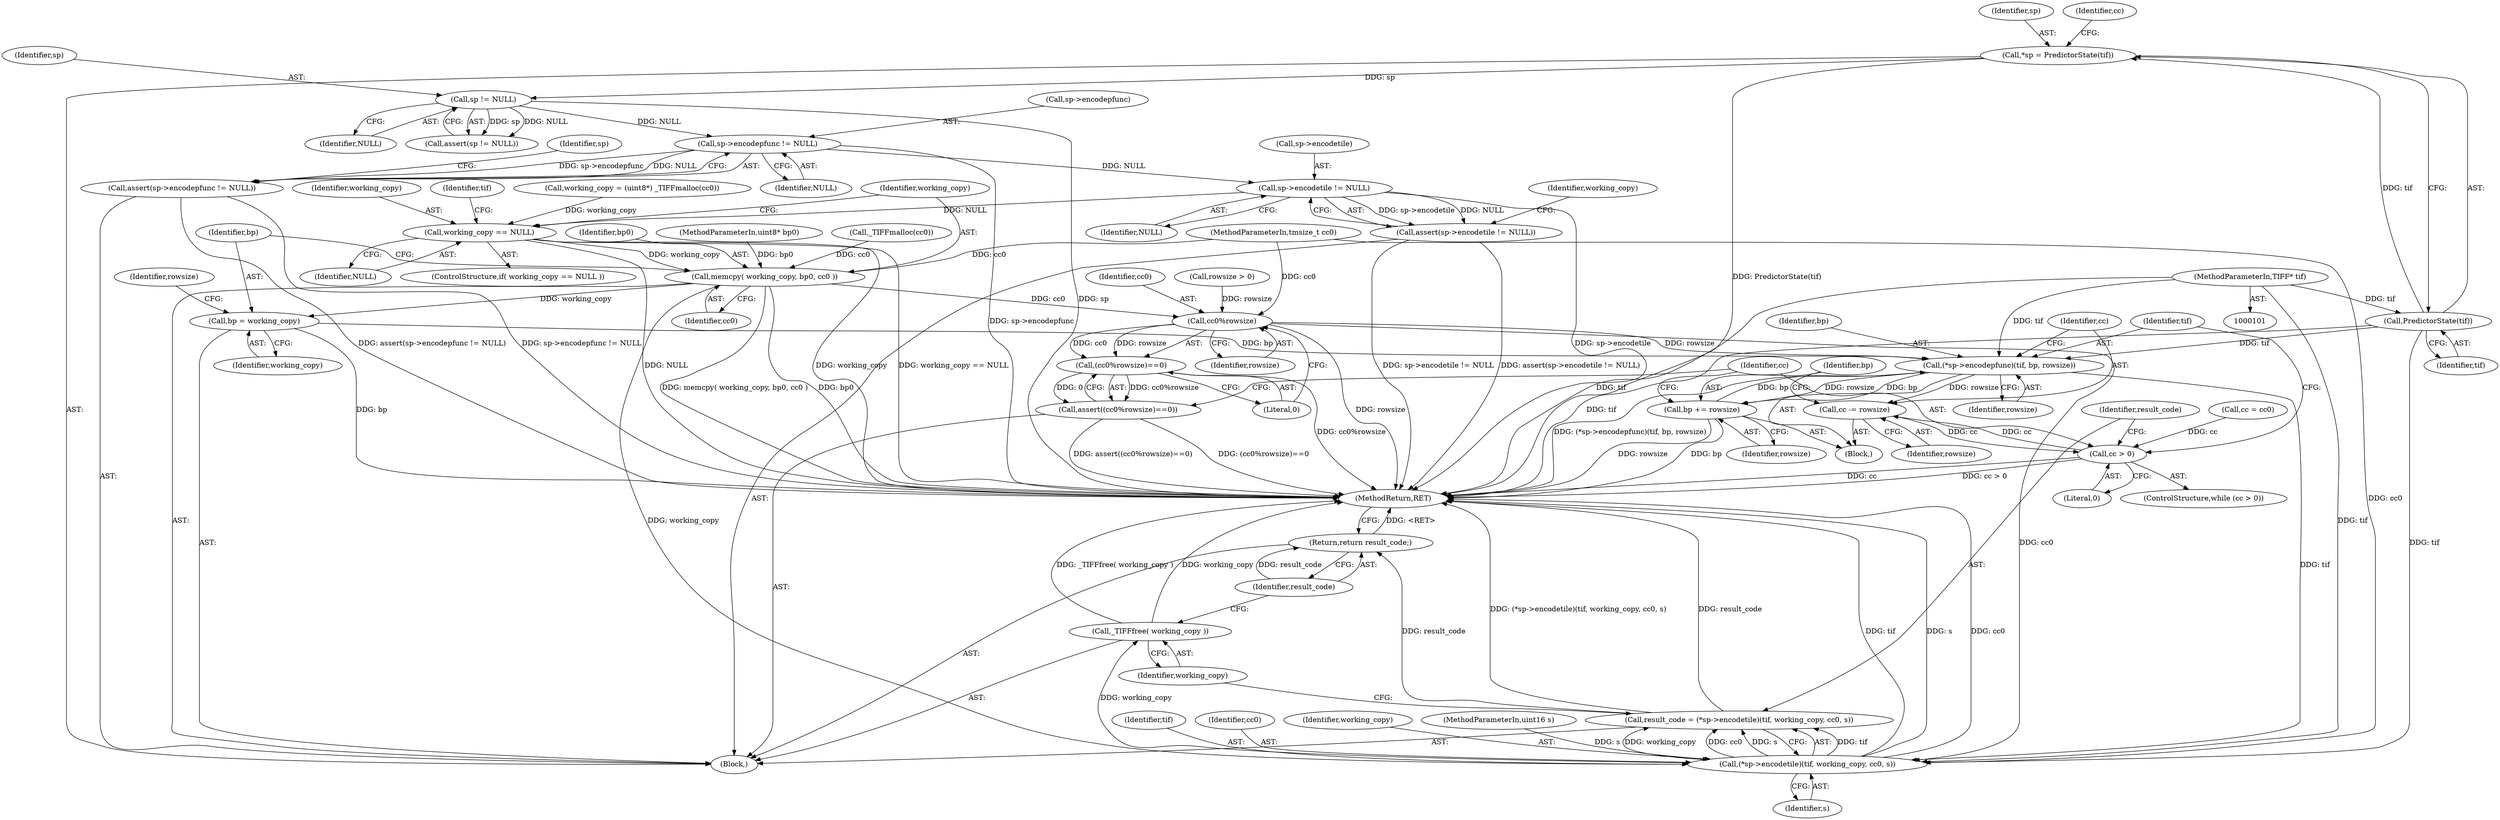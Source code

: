 digraph "1_libtiff_3ca657a8793dd011bf869695d72ad31c779c3cc1_2@pointer" {
"1000129" [label="(Call,sp->encodepfunc != NULL)"];
"1000125" [label="(Call,sp != NULL)"];
"1000112" [label="(Call,*sp = PredictorState(tif))"];
"1000114" [label="(Call,PredictorState(tif))"];
"1000102" [label="(MethodParameterIn,TIFF* tif)"];
"1000128" [label="(Call,assert(sp->encodepfunc != NULL))"];
"1000135" [label="(Call,sp->encodetile != NULL)"];
"1000134" [label="(Call,assert(sp->encodetile != NULL))"];
"1000147" [label="(Call,working_copy == NULL)"];
"1000160" [label="(Call,memcpy( working_copy, bp0, cc0 ))"];
"1000164" [label="(Call,bp = working_copy)"];
"1000187" [label="(Call,(*sp->encodepfunc)(tif, bp, rowsize))"];
"1000191" [label="(Call,cc -= rowsize)"];
"1000183" [label="(Call,cc > 0)"];
"1000194" [label="(Call,bp += rowsize)"];
"1000199" [label="(Call,(*sp->encodetile)(tif, working_copy, cc0, s))"];
"1000197" [label="(Call,result_code = (*sp->encodetile)(tif, working_copy, cc0, s))"];
"1000206" [label="(Return,return result_code;)"];
"1000204" [label="(Call,_TIFFfree( working_copy ))"];
"1000178" [label="(Call,cc0%rowsize)"];
"1000177" [label="(Call,(cc0%rowsize)==0)"];
"1000176" [label="(Call,assert((cc0%rowsize)==0))"];
"1000139" [label="(Identifier,NULL)"];
"1000166" [label="(Identifier,working_copy)"];
"1000182" [label="(ControlStructure,while (cc > 0))"];
"1000197" [label="(Call,result_code = (*sp->encodetile)(tif, working_copy, cc0, s))"];
"1000188" [label="(Identifier,tif)"];
"1000126" [label="(Identifier,sp)"];
"1000198" [label="(Identifier,result_code)"];
"1000196" [label="(Identifier,rowsize)"];
"1000128" [label="(Call,assert(sp->encodepfunc != NULL))"];
"1000186" [label="(Block,)"];
"1000191" [label="(Call,cc -= rowsize)"];
"1000177" [label="(Call,(cc0%rowsize)==0)"];
"1000137" [label="(Identifier,sp)"];
"1000130" [label="(Call,sp->encodepfunc)"];
"1000194" [label="(Call,bp += rowsize)"];
"1000180" [label="(Identifier,rowsize)"];
"1000205" [label="(Identifier,working_copy)"];
"1000206" [label="(Return,return result_code;)"];
"1000104" [label="(MethodParameterIn,tmsize_t cc0)"];
"1000141" [label="(Identifier,working_copy)"];
"1000204" [label="(Call,_TIFFfree( working_copy ))"];
"1000140" [label="(Call,working_copy = (uint8*) _TIFFmalloc(cc0))"];
"1000165" [label="(Identifier,bp)"];
"1000189" [label="(Identifier,bp)"];
"1000113" [label="(Identifier,sp)"];
"1000190" [label="(Identifier,rowsize)"];
"1000161" [label="(Identifier,working_copy)"];
"1000184" [label="(Identifier,cc)"];
"1000164" [label="(Call,bp = working_copy)"];
"1000119" [label="(Identifier,cc)"];
"1000136" [label="(Call,sp->encodetile)"];
"1000148" [label="(Identifier,working_copy)"];
"1000135" [label="(Call,sp->encodetile != NULL)"];
"1000147" [label="(Call,working_copy == NULL)"];
"1000160" [label="(Call,memcpy( working_copy, bp0, cc0 ))"];
"1000118" [label="(Call,cc = cc0)"];
"1000203" [label="(Identifier,s)"];
"1000200" [label="(Identifier,tif)"];
"1000146" [label="(ControlStructure,if( working_copy == NULL ))"];
"1000124" [label="(Call,assert(sp != NULL))"];
"1000129" [label="(Call,sp->encodepfunc != NULL)"];
"1000153" [label="(Identifier,tif)"];
"1000133" [label="(Identifier,NULL)"];
"1000178" [label="(Call,cc0%rowsize)"];
"1000183" [label="(Call,cc > 0)"];
"1000207" [label="(Identifier,result_code)"];
"1000125" [label="(Call,sp != NULL)"];
"1000127" [label="(Identifier,NULL)"];
"1000187" [label="(Call,(*sp->encodepfunc)(tif, bp, rowsize))"];
"1000112" [label="(Call,*sp = PredictorState(tif))"];
"1000162" [label="(Identifier,bp0)"];
"1000168" [label="(Identifier,rowsize)"];
"1000103" [label="(MethodParameterIn,uint8* bp0)"];
"1000163" [label="(Identifier,cc0)"];
"1000106" [label="(Block,)"];
"1000102" [label="(MethodParameterIn,TIFF* tif)"];
"1000202" [label="(Identifier,cc0)"];
"1000149" [label="(Identifier,NULL)"];
"1000195" [label="(Identifier,bp)"];
"1000115" [label="(Identifier,tif)"];
"1000201" [label="(Identifier,working_copy)"];
"1000179" [label="(Identifier,cc0)"];
"1000176" [label="(Call,assert((cc0%rowsize)==0))"];
"1000134" [label="(Call,assert(sp->encodetile != NULL))"];
"1000192" [label="(Identifier,cc)"];
"1000114" [label="(Call,PredictorState(tif))"];
"1000173" [label="(Call,rowsize > 0)"];
"1000105" [label="(MethodParameterIn,uint16 s)"];
"1000208" [label="(MethodReturn,RET)"];
"1000199" [label="(Call,(*sp->encodetile)(tif, working_copy, cc0, s))"];
"1000193" [label="(Identifier,rowsize)"];
"1000185" [label="(Literal,0)"];
"1000181" [label="(Literal,0)"];
"1000144" [label="(Call,_TIFFmalloc(cc0))"];
"1000129" -> "1000128"  [label="AST: "];
"1000129" -> "1000133"  [label="CFG: "];
"1000130" -> "1000129"  [label="AST: "];
"1000133" -> "1000129"  [label="AST: "];
"1000128" -> "1000129"  [label="CFG: "];
"1000129" -> "1000208"  [label="DDG: sp->encodepfunc"];
"1000129" -> "1000128"  [label="DDG: sp->encodepfunc"];
"1000129" -> "1000128"  [label="DDG: NULL"];
"1000125" -> "1000129"  [label="DDG: NULL"];
"1000129" -> "1000135"  [label="DDG: NULL"];
"1000125" -> "1000124"  [label="AST: "];
"1000125" -> "1000127"  [label="CFG: "];
"1000126" -> "1000125"  [label="AST: "];
"1000127" -> "1000125"  [label="AST: "];
"1000124" -> "1000125"  [label="CFG: "];
"1000125" -> "1000208"  [label="DDG: sp"];
"1000125" -> "1000124"  [label="DDG: sp"];
"1000125" -> "1000124"  [label="DDG: NULL"];
"1000112" -> "1000125"  [label="DDG: sp"];
"1000112" -> "1000106"  [label="AST: "];
"1000112" -> "1000114"  [label="CFG: "];
"1000113" -> "1000112"  [label="AST: "];
"1000114" -> "1000112"  [label="AST: "];
"1000119" -> "1000112"  [label="CFG: "];
"1000112" -> "1000208"  [label="DDG: PredictorState(tif)"];
"1000114" -> "1000112"  [label="DDG: tif"];
"1000114" -> "1000115"  [label="CFG: "];
"1000115" -> "1000114"  [label="AST: "];
"1000114" -> "1000208"  [label="DDG: tif"];
"1000102" -> "1000114"  [label="DDG: tif"];
"1000114" -> "1000187"  [label="DDG: tif"];
"1000114" -> "1000199"  [label="DDG: tif"];
"1000102" -> "1000101"  [label="AST: "];
"1000102" -> "1000208"  [label="DDG: tif"];
"1000102" -> "1000187"  [label="DDG: tif"];
"1000102" -> "1000199"  [label="DDG: tif"];
"1000128" -> "1000106"  [label="AST: "];
"1000137" -> "1000128"  [label="CFG: "];
"1000128" -> "1000208"  [label="DDG: assert(sp->encodepfunc != NULL)"];
"1000128" -> "1000208"  [label="DDG: sp->encodepfunc != NULL"];
"1000135" -> "1000134"  [label="AST: "];
"1000135" -> "1000139"  [label="CFG: "];
"1000136" -> "1000135"  [label="AST: "];
"1000139" -> "1000135"  [label="AST: "];
"1000134" -> "1000135"  [label="CFG: "];
"1000135" -> "1000208"  [label="DDG: sp->encodetile"];
"1000135" -> "1000134"  [label="DDG: sp->encodetile"];
"1000135" -> "1000134"  [label="DDG: NULL"];
"1000135" -> "1000147"  [label="DDG: NULL"];
"1000134" -> "1000106"  [label="AST: "];
"1000141" -> "1000134"  [label="CFG: "];
"1000134" -> "1000208"  [label="DDG: assert(sp->encodetile != NULL)"];
"1000134" -> "1000208"  [label="DDG: sp->encodetile != NULL"];
"1000147" -> "1000146"  [label="AST: "];
"1000147" -> "1000149"  [label="CFG: "];
"1000148" -> "1000147"  [label="AST: "];
"1000149" -> "1000147"  [label="AST: "];
"1000153" -> "1000147"  [label="CFG: "];
"1000161" -> "1000147"  [label="CFG: "];
"1000147" -> "1000208"  [label="DDG: NULL"];
"1000147" -> "1000208"  [label="DDG: working_copy"];
"1000147" -> "1000208"  [label="DDG: working_copy == NULL"];
"1000140" -> "1000147"  [label="DDG: working_copy"];
"1000147" -> "1000160"  [label="DDG: working_copy"];
"1000160" -> "1000106"  [label="AST: "];
"1000160" -> "1000163"  [label="CFG: "];
"1000161" -> "1000160"  [label="AST: "];
"1000162" -> "1000160"  [label="AST: "];
"1000163" -> "1000160"  [label="AST: "];
"1000165" -> "1000160"  [label="CFG: "];
"1000160" -> "1000208"  [label="DDG: memcpy( working_copy, bp0, cc0 )"];
"1000160" -> "1000208"  [label="DDG: bp0"];
"1000103" -> "1000160"  [label="DDG: bp0"];
"1000144" -> "1000160"  [label="DDG: cc0"];
"1000104" -> "1000160"  [label="DDG: cc0"];
"1000160" -> "1000164"  [label="DDG: working_copy"];
"1000160" -> "1000178"  [label="DDG: cc0"];
"1000160" -> "1000199"  [label="DDG: working_copy"];
"1000164" -> "1000106"  [label="AST: "];
"1000164" -> "1000166"  [label="CFG: "];
"1000165" -> "1000164"  [label="AST: "];
"1000166" -> "1000164"  [label="AST: "];
"1000168" -> "1000164"  [label="CFG: "];
"1000164" -> "1000208"  [label="DDG: bp"];
"1000164" -> "1000187"  [label="DDG: bp"];
"1000187" -> "1000186"  [label="AST: "];
"1000187" -> "1000190"  [label="CFG: "];
"1000188" -> "1000187"  [label="AST: "];
"1000189" -> "1000187"  [label="AST: "];
"1000190" -> "1000187"  [label="AST: "];
"1000192" -> "1000187"  [label="CFG: "];
"1000187" -> "1000208"  [label="DDG: (*sp->encodepfunc)(tif, bp, rowsize)"];
"1000194" -> "1000187"  [label="DDG: bp"];
"1000178" -> "1000187"  [label="DDG: rowsize"];
"1000187" -> "1000191"  [label="DDG: rowsize"];
"1000187" -> "1000194"  [label="DDG: rowsize"];
"1000187" -> "1000194"  [label="DDG: bp"];
"1000187" -> "1000199"  [label="DDG: tif"];
"1000191" -> "1000186"  [label="AST: "];
"1000191" -> "1000193"  [label="CFG: "];
"1000192" -> "1000191"  [label="AST: "];
"1000193" -> "1000191"  [label="AST: "];
"1000195" -> "1000191"  [label="CFG: "];
"1000191" -> "1000183"  [label="DDG: cc"];
"1000183" -> "1000191"  [label="DDG: cc"];
"1000183" -> "1000182"  [label="AST: "];
"1000183" -> "1000185"  [label="CFG: "];
"1000184" -> "1000183"  [label="AST: "];
"1000185" -> "1000183"  [label="AST: "];
"1000188" -> "1000183"  [label="CFG: "];
"1000198" -> "1000183"  [label="CFG: "];
"1000183" -> "1000208"  [label="DDG: cc"];
"1000183" -> "1000208"  [label="DDG: cc > 0"];
"1000118" -> "1000183"  [label="DDG: cc"];
"1000194" -> "1000186"  [label="AST: "];
"1000194" -> "1000196"  [label="CFG: "];
"1000195" -> "1000194"  [label="AST: "];
"1000196" -> "1000194"  [label="AST: "];
"1000184" -> "1000194"  [label="CFG: "];
"1000194" -> "1000208"  [label="DDG: bp"];
"1000194" -> "1000208"  [label="DDG: rowsize"];
"1000199" -> "1000197"  [label="AST: "];
"1000199" -> "1000203"  [label="CFG: "];
"1000200" -> "1000199"  [label="AST: "];
"1000201" -> "1000199"  [label="AST: "];
"1000202" -> "1000199"  [label="AST: "];
"1000203" -> "1000199"  [label="AST: "];
"1000197" -> "1000199"  [label="CFG: "];
"1000199" -> "1000208"  [label="DDG: tif"];
"1000199" -> "1000208"  [label="DDG: s"];
"1000199" -> "1000208"  [label="DDG: cc0"];
"1000199" -> "1000197"  [label="DDG: tif"];
"1000199" -> "1000197"  [label="DDG: working_copy"];
"1000199" -> "1000197"  [label="DDG: cc0"];
"1000199" -> "1000197"  [label="DDG: s"];
"1000178" -> "1000199"  [label="DDG: cc0"];
"1000104" -> "1000199"  [label="DDG: cc0"];
"1000105" -> "1000199"  [label="DDG: s"];
"1000199" -> "1000204"  [label="DDG: working_copy"];
"1000197" -> "1000106"  [label="AST: "];
"1000198" -> "1000197"  [label="AST: "];
"1000205" -> "1000197"  [label="CFG: "];
"1000197" -> "1000208"  [label="DDG: (*sp->encodetile)(tif, working_copy, cc0, s)"];
"1000197" -> "1000208"  [label="DDG: result_code"];
"1000197" -> "1000206"  [label="DDG: result_code"];
"1000206" -> "1000106"  [label="AST: "];
"1000206" -> "1000207"  [label="CFG: "];
"1000207" -> "1000206"  [label="AST: "];
"1000208" -> "1000206"  [label="CFG: "];
"1000206" -> "1000208"  [label="DDG: <RET>"];
"1000207" -> "1000206"  [label="DDG: result_code"];
"1000204" -> "1000106"  [label="AST: "];
"1000204" -> "1000205"  [label="CFG: "];
"1000205" -> "1000204"  [label="AST: "];
"1000207" -> "1000204"  [label="CFG: "];
"1000204" -> "1000208"  [label="DDG: working_copy"];
"1000204" -> "1000208"  [label="DDG: _TIFFfree( working_copy )"];
"1000178" -> "1000177"  [label="AST: "];
"1000178" -> "1000180"  [label="CFG: "];
"1000179" -> "1000178"  [label="AST: "];
"1000180" -> "1000178"  [label="AST: "];
"1000181" -> "1000178"  [label="CFG: "];
"1000178" -> "1000208"  [label="DDG: rowsize"];
"1000178" -> "1000177"  [label="DDG: cc0"];
"1000178" -> "1000177"  [label="DDG: rowsize"];
"1000104" -> "1000178"  [label="DDG: cc0"];
"1000173" -> "1000178"  [label="DDG: rowsize"];
"1000177" -> "1000176"  [label="AST: "];
"1000177" -> "1000181"  [label="CFG: "];
"1000181" -> "1000177"  [label="AST: "];
"1000176" -> "1000177"  [label="CFG: "];
"1000177" -> "1000208"  [label="DDG: cc0%rowsize"];
"1000177" -> "1000176"  [label="DDG: cc0%rowsize"];
"1000177" -> "1000176"  [label="DDG: 0"];
"1000176" -> "1000106"  [label="AST: "];
"1000184" -> "1000176"  [label="CFG: "];
"1000176" -> "1000208"  [label="DDG: (cc0%rowsize)==0"];
"1000176" -> "1000208"  [label="DDG: assert((cc0%rowsize)==0)"];
}
